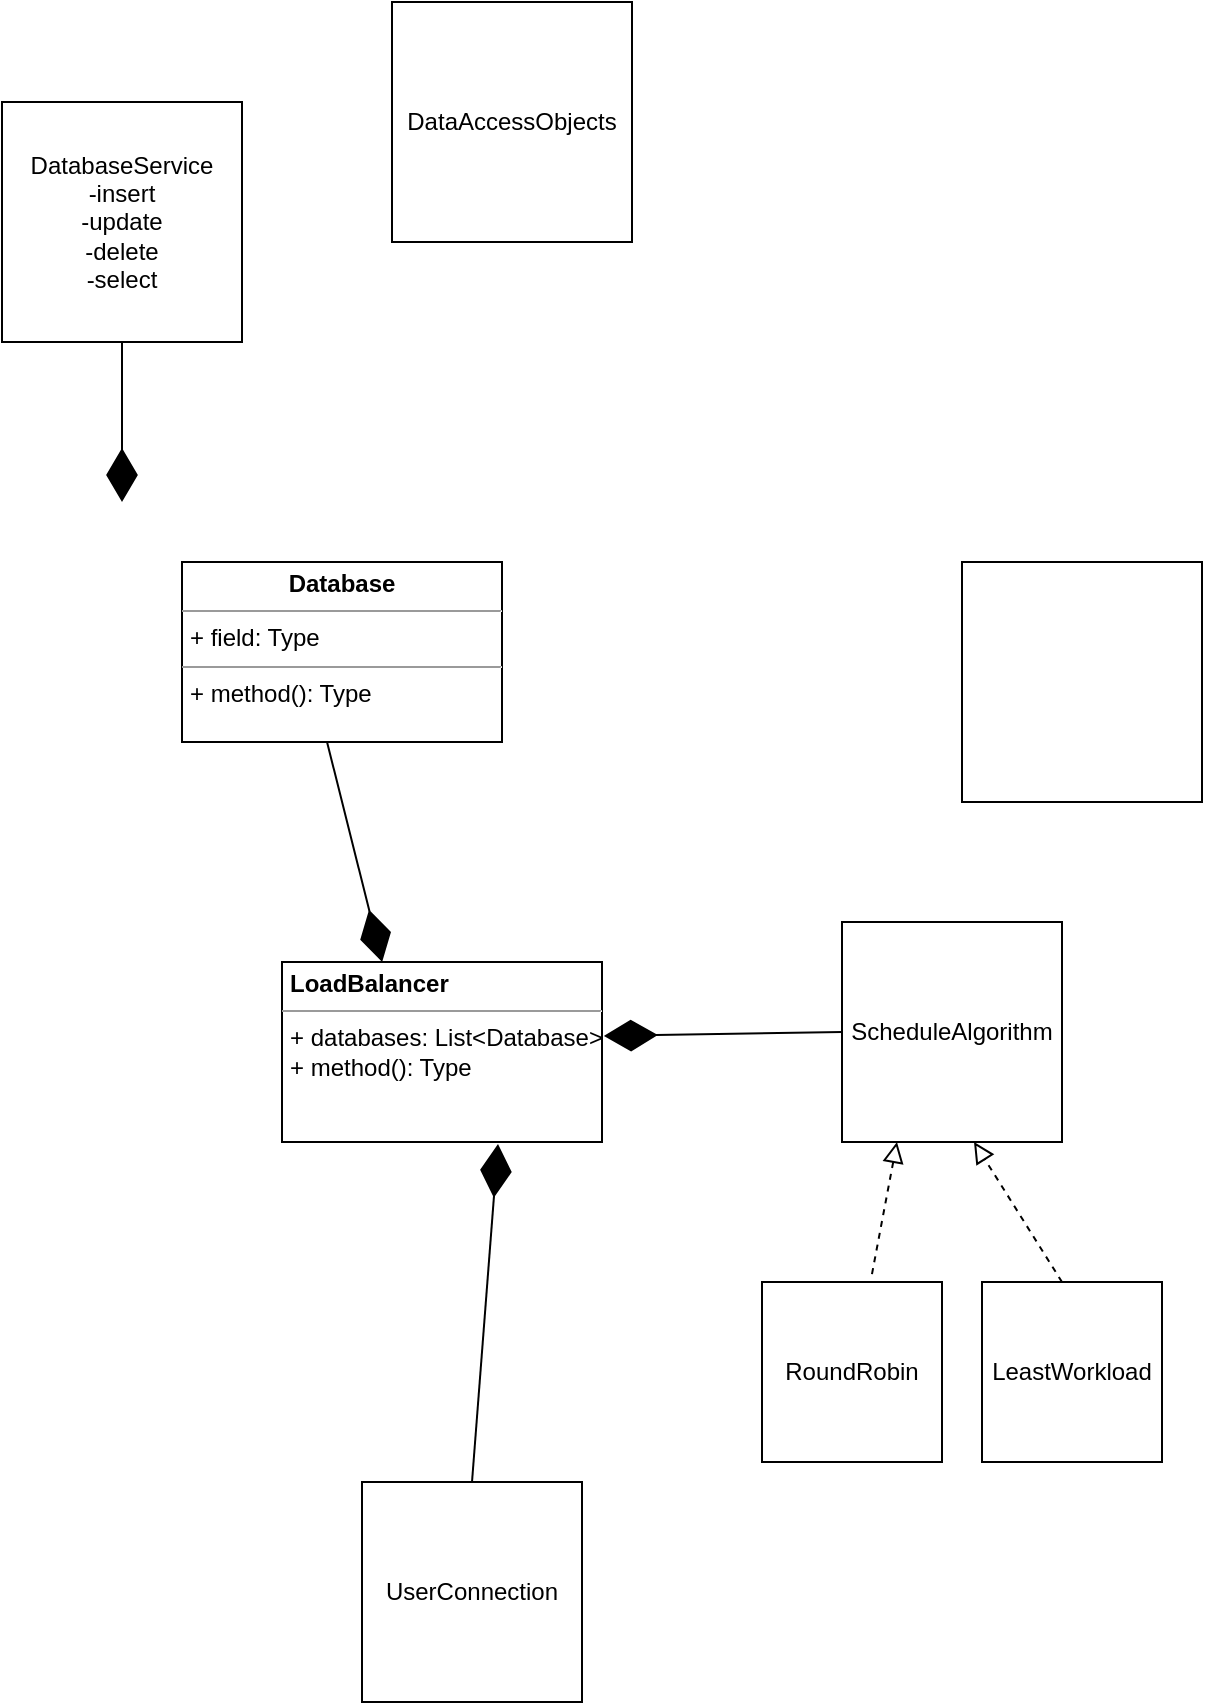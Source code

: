 <mxfile version="15.8.9" type="device"><diagram id="Mq841wfN4Mp7PVC0KUqN" name="Page-1"><mxGraphModel dx="1210" dy="1875" grid="1" gridSize="10" guides="1" tooltips="1" connect="1" arrows="1" fold="1" page="1" pageScale="1" pageWidth="850" pageHeight="1100" math="0" shadow="0"><root><mxCell id="0"/><mxCell id="1" parent="0"/><mxCell id="mAZSipkkcIO59RtXl6Ex-1" value="DatabaseService&lt;br&gt;-insert&lt;br&gt;-update&lt;br&gt;-delete&lt;br&gt;-select" style="whiteSpace=wrap;html=1;aspect=fixed;" vertex="1" parent="1"><mxGeometry x="130" y="-50" width="120" height="120" as="geometry"/></mxCell><mxCell id="mAZSipkkcIO59RtXl6Ex-4" value="ScheduleAlgorithm" style="whiteSpace=wrap;html=1;aspect=fixed;" vertex="1" parent="1"><mxGeometry x="550" y="360" width="110" height="110" as="geometry"/></mxCell><mxCell id="mAZSipkkcIO59RtXl6Ex-5" value="RoundRobin" style="whiteSpace=wrap;html=1;aspect=fixed;" vertex="1" parent="1"><mxGeometry x="510" y="540" width="90" height="90" as="geometry"/></mxCell><mxCell id="mAZSipkkcIO59RtXl6Ex-7" value="LeastWorkload" style="whiteSpace=wrap;html=1;aspect=fixed;" vertex="1" parent="1"><mxGeometry x="620" y="540" width="90" height="90" as="geometry"/></mxCell><mxCell id="mAZSipkkcIO59RtXl6Ex-9" value="DataAccessObjects" style="whiteSpace=wrap;html=1;aspect=fixed;" vertex="1" parent="1"><mxGeometry x="325" y="-100" width="120" height="120" as="geometry"/></mxCell><mxCell id="mAZSipkkcIO59RtXl6Ex-10" value="" style="whiteSpace=wrap;html=1;aspect=fixed;" vertex="1" parent="1"><mxGeometry x="610" y="180" width="120" height="120" as="geometry"/></mxCell><mxCell id="mAZSipkkcIO59RtXl6Ex-11" value="UserConnection" style="whiteSpace=wrap;html=1;aspect=fixed;" vertex="1" parent="1"><mxGeometry x="310" y="640" width="110" height="110" as="geometry"/></mxCell><mxCell id="mAZSipkkcIO59RtXl6Ex-13" value="" style="endArrow=block;startArrow=none;endFill=0;startFill=0;endSize=8;html=1;verticalAlign=bottom;dashed=1;labelBackgroundColor=none;rounded=0;entryX=0.25;entryY=1;entryDx=0;entryDy=0;exitX=0.611;exitY=-0.044;exitDx=0;exitDy=0;exitPerimeter=0;" edge="1" parent="1" source="mAZSipkkcIO59RtXl6Ex-5" target="mAZSipkkcIO59RtXl6Ex-4"><mxGeometry width="160" relative="1" as="geometry"><mxPoint x="510" y="540" as="sourcePoint"/><mxPoint x="550" y="430" as="targetPoint"/></mxGeometry></mxCell><mxCell id="mAZSipkkcIO59RtXl6Ex-14" value="" style="endArrow=block;startArrow=none;endFill=0;startFill=0;endSize=8;html=1;verticalAlign=bottom;dashed=1;labelBackgroundColor=none;rounded=0;entryX=0.6;entryY=1;entryDx=0;entryDy=0;entryPerimeter=0;" edge="1" parent="1" target="mAZSipkkcIO59RtXl6Ex-4"><mxGeometry width="160" relative="1" as="geometry"><mxPoint x="660" y="540" as="sourcePoint"/><mxPoint x="630" y="480" as="targetPoint"/></mxGeometry></mxCell><mxCell id="mAZSipkkcIO59RtXl6Ex-15" value="" style="endArrow=diamondThin;endFill=1;endSize=24;html=1;rounded=0;exitX=0.5;exitY=0;exitDx=0;exitDy=0;entryX=0.675;entryY=1.011;entryDx=0;entryDy=0;entryPerimeter=0;" edge="1" parent="1" source="mAZSipkkcIO59RtXl6Ex-11" target="mAZSipkkcIO59RtXl6Ex-21"><mxGeometry width="160" relative="1" as="geometry"><mxPoint x="360" y="630" as="sourcePoint"/><mxPoint x="378.01" y="491.98" as="targetPoint"/></mxGeometry></mxCell><mxCell id="mAZSipkkcIO59RtXl6Ex-18" value="" style="endArrow=diamondThin;endFill=1;endSize=24;html=1;rounded=0;entryX=1.006;entryY=0.411;entryDx=0;entryDy=0;entryPerimeter=0;exitX=0;exitY=0.5;exitDx=0;exitDy=0;" edge="1" parent="1" source="mAZSipkkcIO59RtXl6Ex-4" target="mAZSipkkcIO59RtXl6Ex-21"><mxGeometry width="160" relative="1" as="geometry"><mxPoint x="560" y="414.5" as="sourcePoint"/><mxPoint x="446.98" y="415.97" as="targetPoint"/></mxGeometry></mxCell><mxCell id="mAZSipkkcIO59RtXl6Ex-19" value="" style="endArrow=diamondThin;endFill=1;endSize=24;html=1;rounded=0;exitX=0.5;exitY=1;exitDx=0;exitDy=0;" edge="1" parent="1" source="mAZSipkkcIO59RtXl6Ex-1"><mxGeometry width="160" relative="1" as="geometry"><mxPoint x="370" y="280" as="sourcePoint"/><mxPoint x="190" y="150" as="targetPoint"/></mxGeometry></mxCell><mxCell id="mAZSipkkcIO59RtXl6Ex-21" value="&lt;p style=&quot;margin: 0px ; margin-top: 4px ; text-align: center&quot;&gt;&lt;/p&gt;&lt;p style=&quot;margin: 0px ; margin-left: 4px&quot;&gt;&lt;b&gt;LoadBalancer&lt;/b&gt;&lt;/p&gt;&lt;hr size=&quot;1&quot;&gt;&lt;p style=&quot;margin: 0px ; margin-left: 4px&quot;&gt;+ databases: List&amp;lt;Database&amp;gt;&lt;br&gt;&lt;/p&gt;&lt;p style=&quot;margin: 0px ; margin-left: 4px&quot;&gt;+ method(): Type&lt;/p&gt;" style="verticalAlign=top;align=left;overflow=fill;fontSize=12;fontFamily=Helvetica;html=1;" vertex="1" parent="1"><mxGeometry x="270" y="380" width="160" height="90" as="geometry"/></mxCell><mxCell id="mAZSipkkcIO59RtXl6Ex-22" value="" style="endArrow=diamondThin;endFill=1;endSize=24;html=1;rounded=0;entryX=0.313;entryY=0;entryDx=0;entryDy=0;entryPerimeter=0;" edge="1" parent="1" target="mAZSipkkcIO59RtXl6Ex-21"><mxGeometry width="160" relative="1" as="geometry"><mxPoint x="292.525" y="270" as="sourcePoint"/><mxPoint x="290" y="360" as="targetPoint"/></mxGeometry></mxCell><mxCell id="mAZSipkkcIO59RtXl6Ex-27" value="&lt;p style=&quot;margin: 0px ; margin-top: 4px ; text-align: center&quot;&gt;&lt;b&gt;Database&lt;/b&gt;&lt;/p&gt;&lt;hr size=&quot;1&quot;&gt;&lt;p style=&quot;margin: 0px ; margin-left: 4px&quot;&gt;+ field: Type&lt;/p&gt;&lt;hr size=&quot;1&quot;&gt;&lt;p style=&quot;margin: 0px ; margin-left: 4px&quot;&gt;+ method(): Type&lt;/p&gt;" style="verticalAlign=top;align=left;overflow=fill;fontSize=12;fontFamily=Helvetica;html=1;" vertex="1" parent="1"><mxGeometry x="220" y="180" width="160" height="90" as="geometry"/></mxCell></root></mxGraphModel></diagram></mxfile>